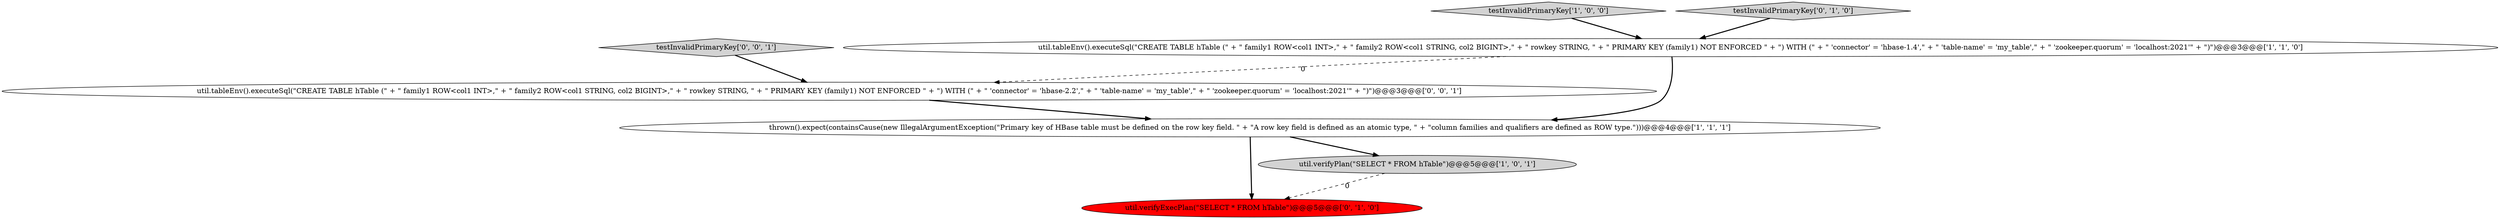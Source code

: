 digraph {
6 [style = filled, label = "testInvalidPrimaryKey['0', '0', '1']", fillcolor = lightgray, shape = diamond image = "AAA0AAABBB3BBB"];
4 [style = filled, label = "util.verifyExecPlan(\"SELECT * FROM hTable\")@@@5@@@['0', '1', '0']", fillcolor = red, shape = ellipse image = "AAA1AAABBB2BBB"];
3 [style = filled, label = "thrown().expect(containsCause(new IllegalArgumentException(\"Primary key of HBase table must be defined on the row key field. \" + \"A row key field is defined as an atomic type, \" + \"column families and qualifiers are defined as ROW type.\")))@@@4@@@['1', '1', '1']", fillcolor = white, shape = ellipse image = "AAA0AAABBB1BBB"];
7 [style = filled, label = "util.tableEnv().executeSql(\"CREATE TABLE hTable (\" + \" family1 ROW<col1 INT>,\" + \" family2 ROW<col1 STRING, col2 BIGINT>,\" + \" rowkey STRING, \" + \" PRIMARY KEY (family1) NOT ENFORCED \" + \") WITH (\" + \" 'connector' = 'hbase-2.2',\" + \" 'table-name' = 'my_table',\" + \" 'zookeeper.quorum' = 'localhost:2021'\" + \")\")@@@3@@@['0', '0', '1']", fillcolor = white, shape = ellipse image = "AAA0AAABBB3BBB"];
1 [style = filled, label = "testInvalidPrimaryKey['1', '0', '0']", fillcolor = lightgray, shape = diamond image = "AAA0AAABBB1BBB"];
0 [style = filled, label = "util.verifyPlan(\"SELECT * FROM hTable\")@@@5@@@['1', '0', '1']", fillcolor = lightgray, shape = ellipse image = "AAA0AAABBB1BBB"];
5 [style = filled, label = "testInvalidPrimaryKey['0', '1', '0']", fillcolor = lightgray, shape = diamond image = "AAA0AAABBB2BBB"];
2 [style = filled, label = "util.tableEnv().executeSql(\"CREATE TABLE hTable (\" + \" family1 ROW<col1 INT>,\" + \" family2 ROW<col1 STRING, col2 BIGINT>,\" + \" rowkey STRING, \" + \" PRIMARY KEY (family1) NOT ENFORCED \" + \") WITH (\" + \" 'connector' = 'hbase-1.4',\" + \" 'table-name' = 'my_table',\" + \" 'zookeeper.quorum' = 'localhost:2021'\" + \")\")@@@3@@@['1', '1', '0']", fillcolor = white, shape = ellipse image = "AAA0AAABBB1BBB"];
5->2 [style = bold, label=""];
1->2 [style = bold, label=""];
0->4 [style = dashed, label="0"];
6->7 [style = bold, label=""];
2->7 [style = dashed, label="0"];
3->4 [style = bold, label=""];
7->3 [style = bold, label=""];
3->0 [style = bold, label=""];
2->3 [style = bold, label=""];
}
